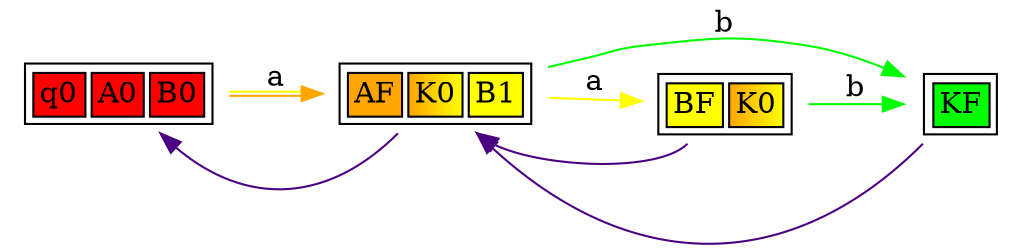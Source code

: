 digraph {
  rankdir = "LR"
  zero [shape = none, label = <
        <table border="1" cellborder="1" cellspacing="3">
        <tr>
        <td bgcolor="red"><font color="black">q0</font></td>
        <td bgcolor="red"><font color="black">A0</font></td>
        <td bgcolor="red"><font color="black">B0</font></td>
        </tr>
        </table>>];
  one [shape = none, label = <
         <table border="1" cellborder="1" cellspacing="3">
         <tr>
         <td bgcolor="orange"><font color="black">AF</font></td>
         <td bgcolor="orange:yellow"><font color="black">K0</font></td>
         <td bgcolor="yellow"><font color="black">B1</font></td>
         </tr>
         </table>>];
  two [shape = none, label = <
       <table border="1" cellborder="1" cellspacing="3">
       <tr>
       <td bgcolor="yellow"><font color="black">BF</font></td>
       <td bgcolor="orange:yellow"><font color="black">K0</font></td>
       </tr>
       </table>>];
  k_fin [shape = none, label = <
         <table border="1" cellborder="1" cellspacing="3">
         <tr>
         <td bgcolor="green"><font color="black">KF</font></td>
         </tr>
         </table>>];
  zero -> one [ label = "a", fillcolor = "orange:yellow", color = "orange:yellow" ]
  one -> two [ label = "a", fillcolor = "yellow", color = "yellow" ]
  one -> k_fin [ label = "b", fillcolor = green, color = green ]
  two -> k_fin [ label = "b", fillcolor = green, color = green ]

  one:sw -> zero:se [ fillcolor = "indigo", color = "indigo" ]
  two:sw -> one:se [ fillcolor = "indigo", color = "indigo" ]
  k_fin:sw -> one:se [ fillcolor = "indigo", color = "indigo" ]
}
